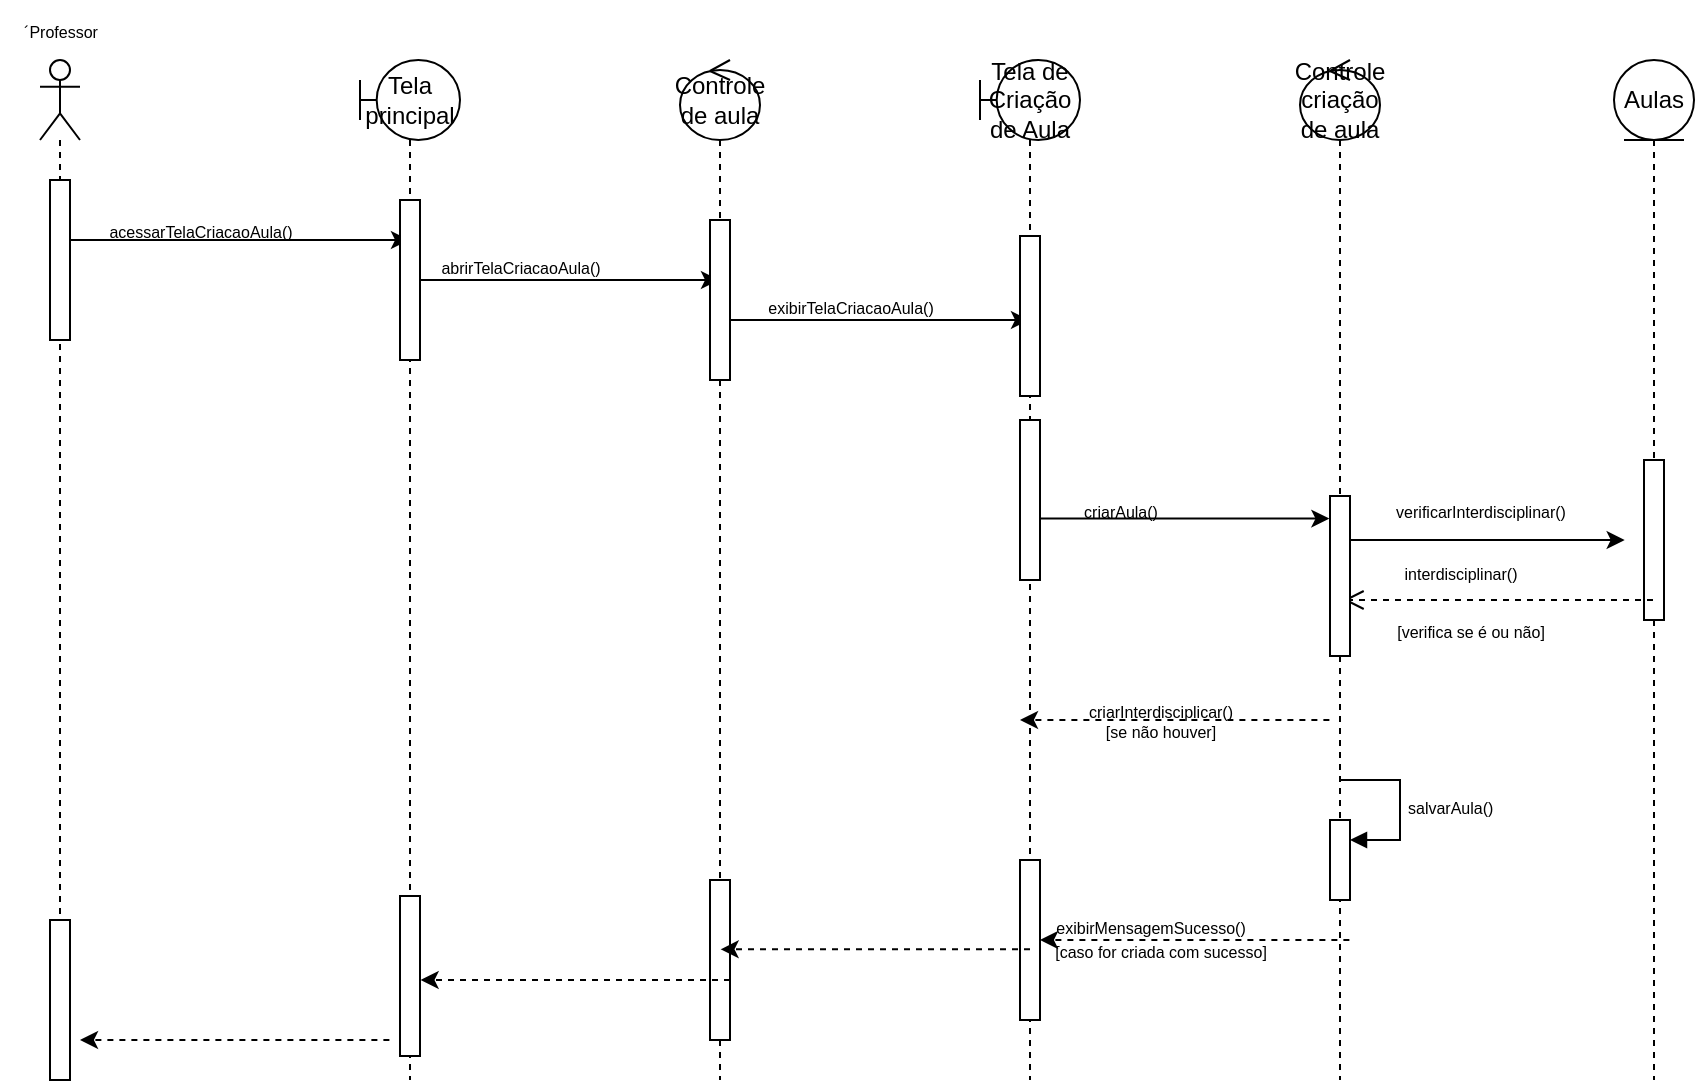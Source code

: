 <mxfile version="24.8.3">
  <diagram name="Página-1" id="s-4qdRuB9wYPHsuRtXVm">
    <mxGraphModel dx="989" dy="549" grid="1" gridSize="10" guides="1" tooltips="1" connect="1" arrows="1" fold="1" page="1" pageScale="1" pageWidth="827" pageHeight="1169" math="0" shadow="0">
      <root>
        <mxCell id="0" />
        <mxCell id="1" parent="0" />
        <mxCell id="pGpuBXrGM3ruBwRcqTSD-6" style="edgeStyle=orthogonalEdgeStyle;rounded=0;orthogonalLoop=1;jettySize=auto;html=1;curved=0;" parent="1" source="pGpuBXrGM3ruBwRcqTSD-1" target="pGpuBXrGM3ruBwRcqTSD-3" edge="1">
          <mxGeometry relative="1" as="geometry">
            <Array as="points">
              <mxPoint x="140" y="130" />
              <mxPoint x="140" y="130" />
            </Array>
          </mxGeometry>
        </mxCell>
        <mxCell id="pGpuBXrGM3ruBwRcqTSD-1" value="" style="shape=umlLifeline;perimeter=lifelinePerimeter;whiteSpace=wrap;html=1;container=1;dropTarget=0;collapsible=0;recursiveResize=0;outlineConnect=0;portConstraint=eastwest;newEdgeStyle={&quot;curved&quot;:0,&quot;rounded&quot;:0};participant=umlActor;" parent="1" vertex="1">
          <mxGeometry x="40" y="40" width="20" height="510" as="geometry" />
        </mxCell>
        <mxCell id="pGpuBXrGM3ruBwRcqTSD-8" value="" style="html=1;points=[[0,0,0,0,5],[0,1,0,0,-5],[1,0,0,0,5],[1,1,0,0,-5]];perimeter=orthogonalPerimeter;outlineConnect=0;targetShapes=umlLifeline;portConstraint=eastwest;newEdgeStyle={&quot;curved&quot;:0,&quot;rounded&quot;:0};" parent="pGpuBXrGM3ruBwRcqTSD-1" vertex="1">
          <mxGeometry x="5" y="60" width="10" height="80" as="geometry" />
        </mxCell>
        <mxCell id="pGpuBXrGM3ruBwRcqTSD-38" value="" style="html=1;points=[[0,0,0,0,5],[0,1,0,0,-5],[1,0,0,0,5],[1,1,0,0,-5]];perimeter=orthogonalPerimeter;outlineConnect=0;targetShapes=umlLifeline;portConstraint=eastwest;newEdgeStyle={&quot;curved&quot;:0,&quot;rounded&quot;:0};" parent="pGpuBXrGM3ruBwRcqTSD-1" vertex="1">
          <mxGeometry x="5" y="430" width="10" height="80" as="geometry" />
        </mxCell>
        <mxCell id="pGpuBXrGM3ruBwRcqTSD-2" value="&lt;font style=&quot;font-size: 8px;&quot;&gt;´Professor&lt;/font&gt;" style="text;html=1;align=center;verticalAlign=middle;resizable=0;points=[];autosize=1;strokeColor=none;fillColor=none;" parent="1" vertex="1">
          <mxGeometry x="20" y="10" width="60" height="30" as="geometry" />
        </mxCell>
        <mxCell id="pGpuBXrGM3ruBwRcqTSD-10" style="edgeStyle=orthogonalEdgeStyle;rounded=0;orthogonalLoop=1;jettySize=auto;html=1;curved=0;" parent="1" edge="1">
          <mxGeometry relative="1" as="geometry">
            <mxPoint x="224.81" y="150" as="sourcePoint" />
            <mxPoint x="379.5" y="150" as="targetPoint" />
          </mxGeometry>
        </mxCell>
        <mxCell id="pGpuBXrGM3ruBwRcqTSD-3" value="Tela principal" style="shape=umlLifeline;perimeter=lifelinePerimeter;whiteSpace=wrap;html=1;container=1;dropTarget=0;collapsible=0;recursiveResize=0;outlineConnect=0;portConstraint=eastwest;newEdgeStyle={&quot;curved&quot;:0,&quot;rounded&quot;:0};participant=umlBoundary;" parent="1" vertex="1">
          <mxGeometry x="200" y="40" width="50" height="510" as="geometry" />
        </mxCell>
        <mxCell id="pGpuBXrGM3ruBwRcqTSD-9" value="" style="html=1;points=[[0,0,0,0,5],[0,1,0,0,-5],[1,0,0,0,5],[1,1,0,0,-5]];perimeter=orthogonalPerimeter;outlineConnect=0;targetShapes=umlLifeline;portConstraint=eastwest;newEdgeStyle={&quot;curved&quot;:0,&quot;rounded&quot;:0};" parent="pGpuBXrGM3ruBwRcqTSD-3" vertex="1">
          <mxGeometry x="20" y="70" width="10" height="80" as="geometry" />
        </mxCell>
        <mxCell id="pGpuBXrGM3ruBwRcqTSD-37" value="" style="html=1;points=[[0,0,0,0,5],[0,1,0,0,-5],[1,0,0,0,5],[1,1,0,0,-5]];perimeter=orthogonalPerimeter;outlineConnect=0;targetShapes=umlLifeline;portConstraint=eastwest;newEdgeStyle={&quot;curved&quot;:0,&quot;rounded&quot;:0};" parent="pGpuBXrGM3ruBwRcqTSD-3" vertex="1">
          <mxGeometry x="20" y="418" width="10" height="80" as="geometry" />
        </mxCell>
        <mxCell id="pGpuBXrGM3ruBwRcqTSD-13" style="edgeStyle=orthogonalEdgeStyle;rounded=0;orthogonalLoop=1;jettySize=auto;html=1;curved=0;" parent="1" edge="1">
          <mxGeometry relative="1" as="geometry">
            <mxPoint x="379.81" y="170" as="sourcePoint" />
            <mxPoint x="534.5" y="170" as="targetPoint" />
          </mxGeometry>
        </mxCell>
        <mxCell id="pGpuBXrGM3ruBwRcqTSD-16" style="edgeStyle=orthogonalEdgeStyle;rounded=0;orthogonalLoop=1;jettySize=auto;html=1;curved=0;" parent="1" edge="1">
          <mxGeometry relative="1" as="geometry">
            <mxPoint x="530.0" y="269.31" as="sourcePoint" />
            <mxPoint x="684.69" y="269.31" as="targetPoint" />
          </mxGeometry>
        </mxCell>
        <mxCell id="pGpuBXrGM3ruBwRcqTSD-4" value="Controle de aula" style="shape=umlLifeline;perimeter=lifelinePerimeter;whiteSpace=wrap;html=1;container=1;dropTarget=0;collapsible=0;recursiveResize=0;outlineConnect=0;portConstraint=eastwest;newEdgeStyle={&quot;curved&quot;:0,&quot;rounded&quot;:0};participant=umlControl;" parent="1" vertex="1">
          <mxGeometry x="360" y="40" width="40" height="510" as="geometry" />
        </mxCell>
        <mxCell id="pGpuBXrGM3ruBwRcqTSD-12" value="" style="html=1;points=[[0,0,0,0,5],[0,1,0,0,-5],[1,0,0,0,5],[1,1,0,0,-5]];perimeter=orthogonalPerimeter;outlineConnect=0;targetShapes=umlLifeline;portConstraint=eastwest;newEdgeStyle={&quot;curved&quot;:0,&quot;rounded&quot;:0};" parent="pGpuBXrGM3ruBwRcqTSD-4" vertex="1">
          <mxGeometry x="15" y="80" width="10" height="80" as="geometry" />
        </mxCell>
        <mxCell id="pGpuBXrGM3ruBwRcqTSD-36" value="" style="html=1;points=[[0,0,0,0,5],[0,1,0,0,-5],[1,0,0,0,5],[1,1,0,0,-5]];perimeter=orthogonalPerimeter;outlineConnect=0;targetShapes=umlLifeline;portConstraint=eastwest;newEdgeStyle={&quot;curved&quot;:0,&quot;rounded&quot;:0};" parent="pGpuBXrGM3ruBwRcqTSD-4" vertex="1">
          <mxGeometry x="15" y="410" width="10" height="80" as="geometry" />
        </mxCell>
        <mxCell id="pGpuBXrGM3ruBwRcqTSD-24" style="edgeStyle=orthogonalEdgeStyle;rounded=0;orthogonalLoop=1;jettySize=auto;html=1;curved=0;" parent="1" edge="1">
          <mxGeometry relative="1" as="geometry">
            <mxPoint x="687.65" y="280" as="sourcePoint" />
            <mxPoint x="832.34" y="280" as="targetPoint" />
          </mxGeometry>
        </mxCell>
        <mxCell id="pGpuBXrGM3ruBwRcqTSD-28" style="edgeStyle=orthogonalEdgeStyle;rounded=0;orthogonalLoop=1;jettySize=auto;html=1;curved=0;dashed=1;" parent="1" edge="1">
          <mxGeometry relative="1" as="geometry">
            <mxPoint x="684.69" y="370" as="sourcePoint" />
            <mxPoint x="530.0" y="370" as="targetPoint" />
          </mxGeometry>
        </mxCell>
        <mxCell id="pGpuBXrGM3ruBwRcqTSD-5" value="Tela de Criação de Aula" style="shape=umlLifeline;perimeter=lifelinePerimeter;whiteSpace=wrap;html=1;container=1;dropTarget=0;collapsible=0;recursiveResize=0;outlineConnect=0;portConstraint=eastwest;newEdgeStyle={&quot;curved&quot;:0,&quot;rounded&quot;:0};participant=umlBoundary;" parent="1" vertex="1">
          <mxGeometry x="510" y="40" width="50" height="510" as="geometry" />
        </mxCell>
        <mxCell id="pGpuBXrGM3ruBwRcqTSD-20" value="" style="html=1;points=[[0,0,0,0,5],[0,1,0,0,-5],[1,0,0,0,5],[1,1,0,0,-5]];perimeter=orthogonalPerimeter;outlineConnect=0;targetShapes=umlLifeline;portConstraint=eastwest;newEdgeStyle={&quot;curved&quot;:0,&quot;rounded&quot;:0};" parent="pGpuBXrGM3ruBwRcqTSD-5" vertex="1">
          <mxGeometry x="20" y="88" width="10" height="80" as="geometry" />
        </mxCell>
        <mxCell id="pGpuBXrGM3ruBwRcqTSD-15" value="" style="html=1;points=[[0,0,0,0,5],[0,1,0,0,-5],[1,0,0,0,5],[1,1,0,0,-5]];perimeter=orthogonalPerimeter;outlineConnect=0;targetShapes=umlLifeline;portConstraint=eastwest;newEdgeStyle={&quot;curved&quot;:0,&quot;rounded&quot;:0};" parent="pGpuBXrGM3ruBwRcqTSD-5" vertex="1">
          <mxGeometry x="20" y="180" width="10" height="80" as="geometry" />
        </mxCell>
        <mxCell id="fX3zAuhtyyEibnqR22WL-7" value="" style="html=1;points=[[0,0,0,0,5],[0,1,0,0,-5],[1,0,0,0,5],[1,1,0,0,-5]];perimeter=orthogonalPerimeter;outlineConnect=0;targetShapes=umlLifeline;portConstraint=eastwest;newEdgeStyle={&quot;curved&quot;:0,&quot;rounded&quot;:0};" vertex="1" parent="pGpuBXrGM3ruBwRcqTSD-5">
          <mxGeometry x="20" y="400" width="10" height="80" as="geometry" />
        </mxCell>
        <mxCell id="pGpuBXrGM3ruBwRcqTSD-7" value="&lt;font style=&quot;font-size: 8px;&quot;&gt;acessarTelaCriacaoAula()&lt;/font&gt;" style="text;html=1;align=center;verticalAlign=middle;resizable=0;points=[];autosize=1;strokeColor=none;fillColor=none;" parent="1" vertex="1">
          <mxGeometry x="60" y="110" width="120" height="30" as="geometry" />
        </mxCell>
        <mxCell id="pGpuBXrGM3ruBwRcqTSD-11" value="&lt;font style=&quot;font-size: 8px;&quot;&gt;abrirTelaCriacaoAula()&lt;/font&gt;" style="text;html=1;align=center;verticalAlign=middle;resizable=0;points=[];autosize=1;strokeColor=none;fillColor=none;" parent="1" vertex="1">
          <mxGeometry x="230" y="128" width="100" height="30" as="geometry" />
        </mxCell>
        <mxCell id="pGpuBXrGM3ruBwRcqTSD-14" value="&lt;font style=&quot;font-size: 8px;&quot;&gt;exibirTelaCriacaoAula()&lt;/font&gt;" style="text;html=1;align=center;verticalAlign=middle;resizable=0;points=[];autosize=1;strokeColor=none;fillColor=none;" parent="1" vertex="1">
          <mxGeometry x="390" y="148" width="110" height="30" as="geometry" />
        </mxCell>
        <mxCell id="pGpuBXrGM3ruBwRcqTSD-17" value="&lt;font style=&quot;font-size: 8px;&quot;&gt;criarAula()&lt;/font&gt;" style="text;html=1;align=center;verticalAlign=middle;resizable=0;points=[];autosize=1;strokeColor=none;fillColor=none;" parent="1" vertex="1">
          <mxGeometry x="550" y="250" width="60" height="30" as="geometry" />
        </mxCell>
        <mxCell id="pGpuBXrGM3ruBwRcqTSD-18" value="Aulas" style="shape=umlLifeline;perimeter=lifelinePerimeter;whiteSpace=wrap;html=1;container=1;dropTarget=0;collapsible=0;recursiveResize=0;outlineConnect=0;portConstraint=eastwest;newEdgeStyle={&quot;curved&quot;:0,&quot;rounded&quot;:0};participant=umlEntity;" parent="1" vertex="1">
          <mxGeometry x="827" y="40" width="40" height="510" as="geometry" />
        </mxCell>
        <mxCell id="pGpuBXrGM3ruBwRcqTSD-27" value="" style="html=1;points=[[0,0,0,0,5],[0,1,0,0,-5],[1,0,0,0,5],[1,1,0,0,-5]];perimeter=orthogonalPerimeter;outlineConnect=0;targetShapes=umlLifeline;portConstraint=eastwest;newEdgeStyle={&quot;curved&quot;:0,&quot;rounded&quot;:0};" parent="pGpuBXrGM3ruBwRcqTSD-18" vertex="1">
          <mxGeometry x="15" y="200" width="10" height="80" as="geometry" />
        </mxCell>
        <mxCell id="pGpuBXrGM3ruBwRcqTSD-25" value="&lt;font style=&quot;font-size: 8px;&quot;&gt;verificarInterdisciplinar()&lt;/font&gt;" style="text;html=1;align=center;verticalAlign=middle;resizable=0;points=[];autosize=1;strokeColor=none;fillColor=none;" parent="1" vertex="1">
          <mxGeometry x="705" y="250" width="110" height="30" as="geometry" />
        </mxCell>
        <mxCell id="pGpuBXrGM3ruBwRcqTSD-26" value="&lt;font style=&quot;font-size: 8px;&quot;&gt;interdisciplinar()&lt;/font&gt;" style="html=1;verticalAlign=bottom;endArrow=open;dashed=1;endSize=8;curved=0;rounded=0;" parent="1" edge="1">
          <mxGeometry x="0.247" y="-5" relative="1" as="geometry">
            <mxPoint x="846.5" y="310.0" as="sourcePoint" />
            <mxPoint x="691.75" y="310" as="targetPoint" />
            <mxPoint as="offset" />
          </mxGeometry>
        </mxCell>
        <mxCell id="pGpuBXrGM3ruBwRcqTSD-29" value="&lt;font style=&quot;font-size: 8px;&quot;&gt;criarInterdisciplicar()&lt;/font&gt;" style="text;html=1;align=center;verticalAlign=middle;resizable=0;points=[];autosize=1;strokeColor=none;fillColor=none;" parent="1" vertex="1">
          <mxGeometry x="550" y="350" width="100" height="30" as="geometry" />
        </mxCell>
        <mxCell id="pGpuBXrGM3ruBwRcqTSD-32" style="edgeStyle=orthogonalEdgeStyle;rounded=0;orthogonalLoop=1;jettySize=auto;html=1;curved=0;dashed=1;" parent="1" edge="1">
          <mxGeometry relative="1" as="geometry">
            <mxPoint x="694.69" y="480" as="sourcePoint" />
            <mxPoint x="540.0" y="480" as="targetPoint" />
          </mxGeometry>
        </mxCell>
        <mxCell id="pGpuBXrGM3ruBwRcqTSD-33" value="&lt;font style=&quot;font-size: 8px;&quot;&gt;exibirMensagemSucesso()&lt;/font&gt;" style="text;html=1;align=center;verticalAlign=middle;resizable=0;points=[];autosize=1;strokeColor=none;fillColor=none;" parent="1" vertex="1">
          <mxGeometry x="535" y="458" width="120" height="30" as="geometry" />
        </mxCell>
        <mxCell id="pGpuBXrGM3ruBwRcqTSD-34" value="&lt;span style=&quot;font-size: 8px;&quot;&gt;[caso for criada com sucesso]&lt;/span&gt;" style="text;html=1;align=center;verticalAlign=middle;resizable=0;points=[];autosize=1;strokeColor=none;fillColor=none;" parent="1" vertex="1">
          <mxGeometry x="535" y="470" width="130" height="30" as="geometry" />
        </mxCell>
        <mxCell id="pGpuBXrGM3ruBwRcqTSD-35" value="&lt;span style=&quot;font-size: 8px;&quot;&gt;[verifica se é ou não]&lt;/span&gt;" style="text;html=1;align=center;verticalAlign=middle;resizable=0;points=[];autosize=1;strokeColor=none;fillColor=none;" parent="1" vertex="1">
          <mxGeometry x="705" y="310" width="100" height="30" as="geometry" />
        </mxCell>
        <mxCell id="pGpuBXrGM3ruBwRcqTSD-39" style="edgeStyle=orthogonalEdgeStyle;rounded=0;orthogonalLoop=1;jettySize=auto;html=1;curved=0;dashed=1;" parent="1" edge="1">
          <mxGeometry relative="1" as="geometry">
            <mxPoint x="385" y="500" as="sourcePoint" />
            <mxPoint x="230.31" y="500" as="targetPoint" />
          </mxGeometry>
        </mxCell>
        <mxCell id="pGpuBXrGM3ruBwRcqTSD-40" style="edgeStyle=orthogonalEdgeStyle;rounded=0;orthogonalLoop=1;jettySize=auto;html=1;curved=0;dashed=1;" parent="1" edge="1">
          <mxGeometry relative="1" as="geometry">
            <mxPoint x="214.69" y="530" as="sourcePoint" />
            <mxPoint x="60.0" y="530" as="targetPoint" />
          </mxGeometry>
        </mxCell>
        <mxCell id="fX3zAuhtyyEibnqR22WL-1" value="Controle criação de aula" style="shape=umlLifeline;perimeter=lifelinePerimeter;whiteSpace=wrap;html=1;container=1;dropTarget=0;collapsible=0;recursiveResize=0;outlineConnect=0;portConstraint=eastwest;newEdgeStyle={&quot;curved&quot;:0,&quot;rounded&quot;:0};participant=umlControl;" vertex="1" parent="1">
          <mxGeometry x="670" y="40" width="40" height="510" as="geometry" />
        </mxCell>
        <mxCell id="pGpuBXrGM3ruBwRcqTSD-19" value="" style="html=1;points=[[0,0,0,0,5],[0,1,0,0,-5],[1,0,0,0,5],[1,1,0,0,-5]];perimeter=orthogonalPerimeter;outlineConnect=0;targetShapes=umlLifeline;portConstraint=eastwest;newEdgeStyle={&quot;curved&quot;:0,&quot;rounded&quot;:0};" parent="fX3zAuhtyyEibnqR22WL-1" vertex="1">
          <mxGeometry x="15" y="218" width="10" height="80" as="geometry" />
        </mxCell>
        <mxCell id="fX3zAuhtyyEibnqR22WL-5" value="" style="html=1;points=[[0,0,0,0,5],[0,1,0,0,-5],[1,0,0,0,5],[1,1,0,0,-5]];perimeter=orthogonalPerimeter;outlineConnect=0;targetShapes=umlLifeline;portConstraint=eastwest;newEdgeStyle={&quot;curved&quot;:0,&quot;rounded&quot;:0};" vertex="1" parent="fX3zAuhtyyEibnqR22WL-1">
          <mxGeometry x="15" y="380" width="10" height="40" as="geometry" />
        </mxCell>
        <mxCell id="fX3zAuhtyyEibnqR22WL-6" value="&lt;font style=&quot;font-size: 8px;&quot;&gt;salvarAula()&lt;/font&gt;" style="html=1;align=left;spacingLeft=2;endArrow=block;rounded=0;edgeStyle=orthogonalEdgeStyle;curved=0;rounded=0;" edge="1" target="fX3zAuhtyyEibnqR22WL-5" parent="fX3zAuhtyyEibnqR22WL-1">
          <mxGeometry relative="1" as="geometry">
            <mxPoint x="20" y="360" as="sourcePoint" />
            <Array as="points">
              <mxPoint x="50" y="390" />
            </Array>
          </mxGeometry>
        </mxCell>
        <mxCell id="fX3zAuhtyyEibnqR22WL-4" value="&lt;span style=&quot;font-size: 8px;&quot;&gt;[se não houver]&lt;/span&gt;" style="text;html=1;align=center;verticalAlign=middle;resizable=0;points=[];autosize=1;strokeColor=none;fillColor=none;" vertex="1" parent="1">
          <mxGeometry x="560" y="360" width="80" height="30" as="geometry" />
        </mxCell>
        <mxCell id="fX3zAuhtyyEibnqR22WL-9" style="edgeStyle=orthogonalEdgeStyle;rounded=0;orthogonalLoop=1;jettySize=auto;html=1;curved=0;dashed=1;" edge="1" parent="1">
          <mxGeometry relative="1" as="geometry">
            <mxPoint x="535" y="484.66" as="sourcePoint" />
            <mxPoint x="380.31" y="484.66" as="targetPoint" />
          </mxGeometry>
        </mxCell>
      </root>
    </mxGraphModel>
  </diagram>
</mxfile>
